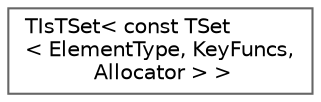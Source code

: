 digraph "Graphical Class Hierarchy"
{
 // INTERACTIVE_SVG=YES
 // LATEX_PDF_SIZE
  bgcolor="transparent";
  edge [fontname=Helvetica,fontsize=10,labelfontname=Helvetica,labelfontsize=10];
  node [fontname=Helvetica,fontsize=10,shape=box,height=0.2,width=0.4];
  rankdir="LR";
  Node0 [id="Node000000",label="TIsTSet\< const TSet\l\< ElementType, KeyFuncs,\l Allocator \> \>",height=0.2,width=0.4,color="grey40", fillcolor="white", style="filled",URL="$d2/d3d/structTIsTSet_3_01const_01TSet_3_01ElementType_00_01KeyFuncs_00_01Allocator_01_4_01_4.html",tooltip=" "];
}
